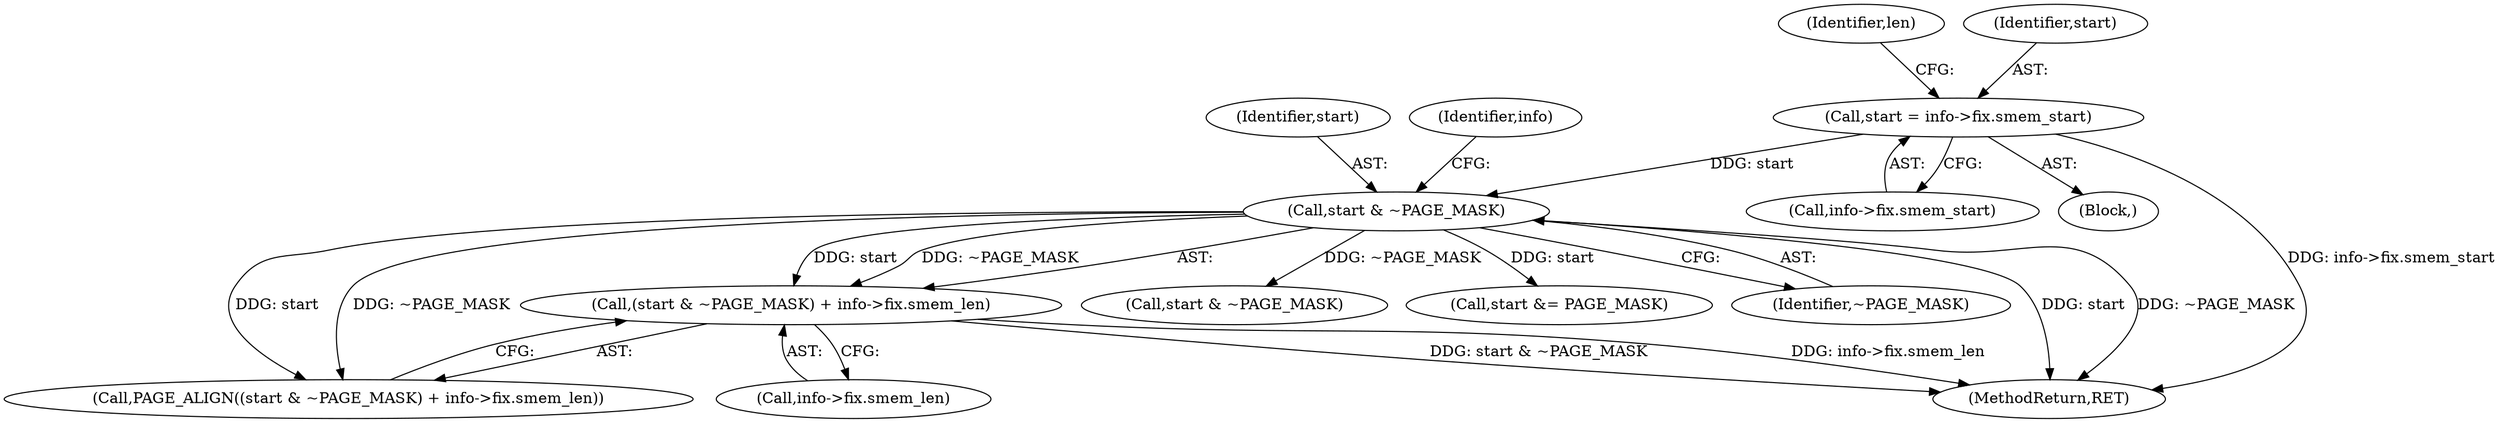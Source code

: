 digraph "0_linux_fc9bbca8f650e5f738af8806317c0a041a48ae4a@pointer" {
"1000184" [label="(Call,(start & ~PAGE_MASK) + info->fix.smem_len)"];
"1000185" [label="(Call,start & ~PAGE_MASK)"];
"1000174" [label="(Call,start = info->fix.smem_start)"];
"1000227" [label="(Call,start & ~PAGE_MASK)"];
"1000240" [label="(Call,start &= PAGE_MASK)"];
"1000190" [label="(Identifier,info)"];
"1000304" [label="(MethodReturn,RET)"];
"1000176" [label="(Call,info->fix.smem_start)"];
"1000182" [label="(Identifier,len)"];
"1000188" [label="(Call,info->fix.smem_len)"];
"1000174" [label="(Call,start = info->fix.smem_start)"];
"1000106" [label="(Block,)"];
"1000187" [label="(Identifier,~PAGE_MASK)"];
"1000185" [label="(Call,start & ~PAGE_MASK)"];
"1000186" [label="(Identifier,start)"];
"1000175" [label="(Identifier,start)"];
"1000183" [label="(Call,PAGE_ALIGN((start & ~PAGE_MASK) + info->fix.smem_len))"];
"1000184" [label="(Call,(start & ~PAGE_MASK) + info->fix.smem_len)"];
"1000184" -> "1000183"  [label="AST: "];
"1000184" -> "1000188"  [label="CFG: "];
"1000185" -> "1000184"  [label="AST: "];
"1000188" -> "1000184"  [label="AST: "];
"1000183" -> "1000184"  [label="CFG: "];
"1000184" -> "1000304"  [label="DDG: start & ~PAGE_MASK"];
"1000184" -> "1000304"  [label="DDG: info->fix.smem_len"];
"1000185" -> "1000184"  [label="DDG: start"];
"1000185" -> "1000184"  [label="DDG: ~PAGE_MASK"];
"1000185" -> "1000187"  [label="CFG: "];
"1000186" -> "1000185"  [label="AST: "];
"1000187" -> "1000185"  [label="AST: "];
"1000190" -> "1000185"  [label="CFG: "];
"1000185" -> "1000304"  [label="DDG: start"];
"1000185" -> "1000304"  [label="DDG: ~PAGE_MASK"];
"1000185" -> "1000183"  [label="DDG: start"];
"1000185" -> "1000183"  [label="DDG: ~PAGE_MASK"];
"1000174" -> "1000185"  [label="DDG: start"];
"1000185" -> "1000227"  [label="DDG: ~PAGE_MASK"];
"1000185" -> "1000240"  [label="DDG: start"];
"1000174" -> "1000106"  [label="AST: "];
"1000174" -> "1000176"  [label="CFG: "];
"1000175" -> "1000174"  [label="AST: "];
"1000176" -> "1000174"  [label="AST: "];
"1000182" -> "1000174"  [label="CFG: "];
"1000174" -> "1000304"  [label="DDG: info->fix.smem_start"];
}
